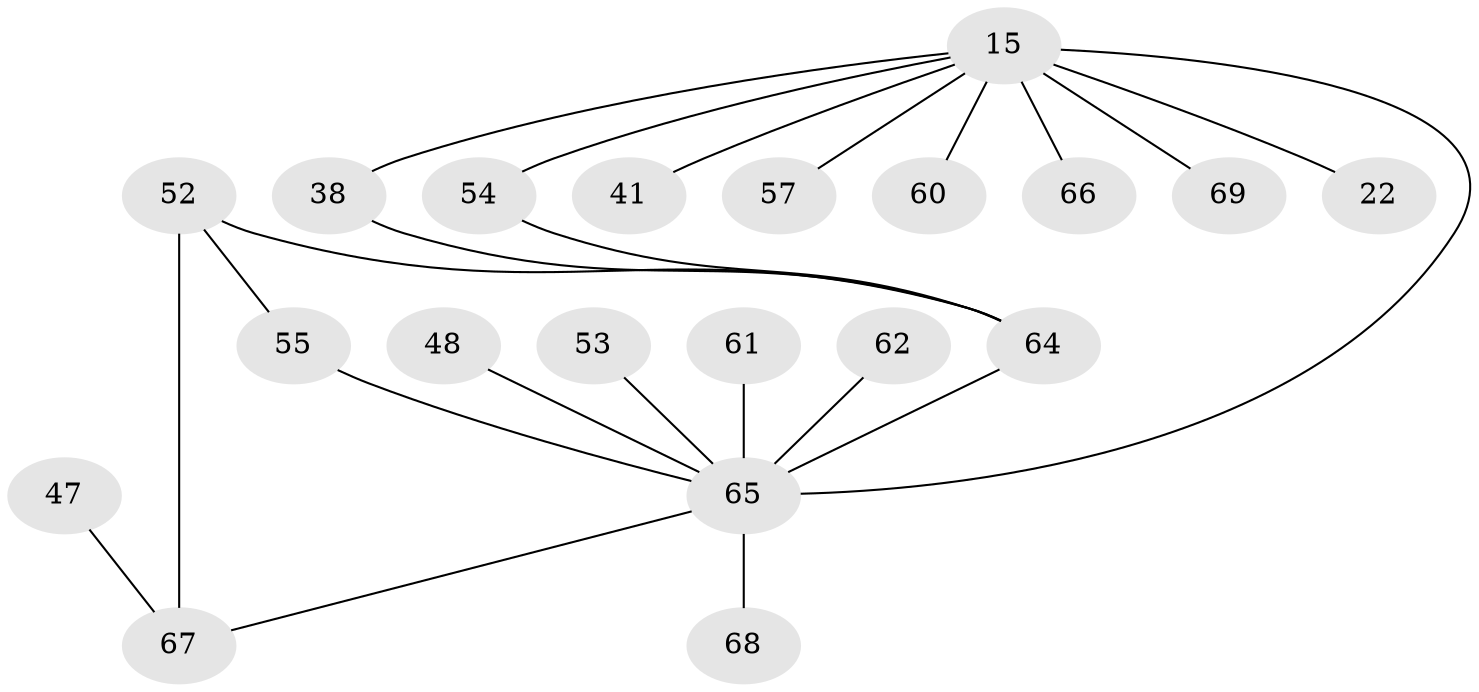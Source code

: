 // original degree distribution, {3: 0.028985507246376812, 8: 0.057971014492753624, 7: 0.07246376811594203, 4: 0.057971014492753624, 5: 0.028985507246376812, 1: 0.5942028985507246, 2: 0.15942028985507245}
// Generated by graph-tools (version 1.1) at 2025/59/03/04/25 21:59:01]
// undirected, 20 vertices, 23 edges
graph export_dot {
graph [start="1"]
  node [color=gray90,style=filled];
  15 [super="+14+3"];
  22;
  38 [super="+13+24+25+26"];
  41;
  47;
  48;
  52 [super="+29+37"];
  53 [super="+44"];
  54 [super="+50"];
  55 [super="+7"];
  57 [super="+28"];
  60;
  61;
  62;
  64 [super="+30+42+6+23+59+43+51+63"];
  65 [super="+32+35+36+45+46"];
  66;
  67 [super="+16+19"];
  68 [super="+20"];
  69;
  15 -- 66;
  15 -- 69;
  15 -- 60;
  15 -- 22;
  15 -- 41;
  15 -- 57;
  15 -- 38 [weight=2];
  15 -- 54 [weight=2];
  15 -- 65 [weight=4];
  38 -- 64;
  47 -- 67;
  48 -- 65;
  52 -- 64 [weight=2];
  52 -- 67 [weight=2];
  52 -- 55;
  53 -- 65;
  54 -- 64;
  55 -- 65 [weight=2];
  61 -- 65;
  62 -- 65;
  64 -- 65;
  65 -- 68;
  65 -- 67 [weight=2];
}
